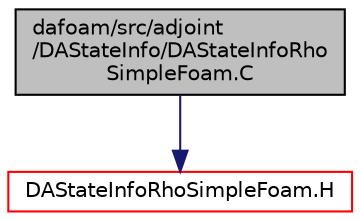 digraph "dafoam/src/adjoint/DAStateInfo/DAStateInfoRhoSimpleFoam.C"
{
  bgcolor="transparent";
  edge [fontname="Helvetica",fontsize="10",labelfontname="Helvetica",labelfontsize="10"];
  node [fontname="Helvetica",fontsize="10",shape=record];
  Node0 [label="dafoam/src/adjoint\l/DAStateInfo/DAStateInfoRho\lSimpleFoam.C",height=0.2,width=0.4,color="black", fillcolor="grey75", style="filled", fontcolor="black"];
  Node0 -> Node1 [color="midnightblue",fontsize="10",style="solid",fontname="Helvetica"];
  Node1 [label="DAStateInfoRhoSimpleFoam.H",height=0.2,width=0.4,color="red",URL="$DAStateInfoRhoSimpleFoam_8H.html"];
}
